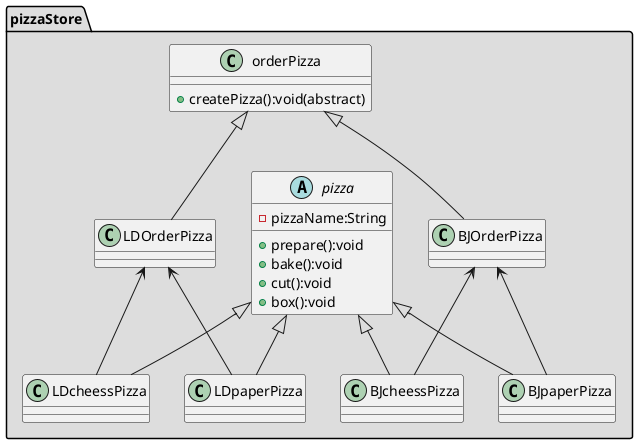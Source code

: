 @startuml
package "pizzaStore" AS pizzaStore #DDDDDD{
abstract class pizza {
-pizzaName:String
+prepare():void
+bake():void
+cut():void
+box():void
}

    class orderPizza{
        +createPizza():void(abstract)
    }

    class BJOrderPizza extends orderPizza{}

    class LDOrderPizza extends orderPizza{}

     class BJcheessPizza extends pizza {
    }

    class BJpaperPizza extends pizza {

    }

    class LDcheessPizza extends pizza {
    }

    class LDpaperPizza extends pizza {

    }

    BJOrderPizza <-- BJcheessPizza
    BJOrderPizza <-- BJpaperPizza

    LDOrderPizza <-- LDcheessPizza
    LDOrderPizza <-- LDpaperPizza

}
@enduml
